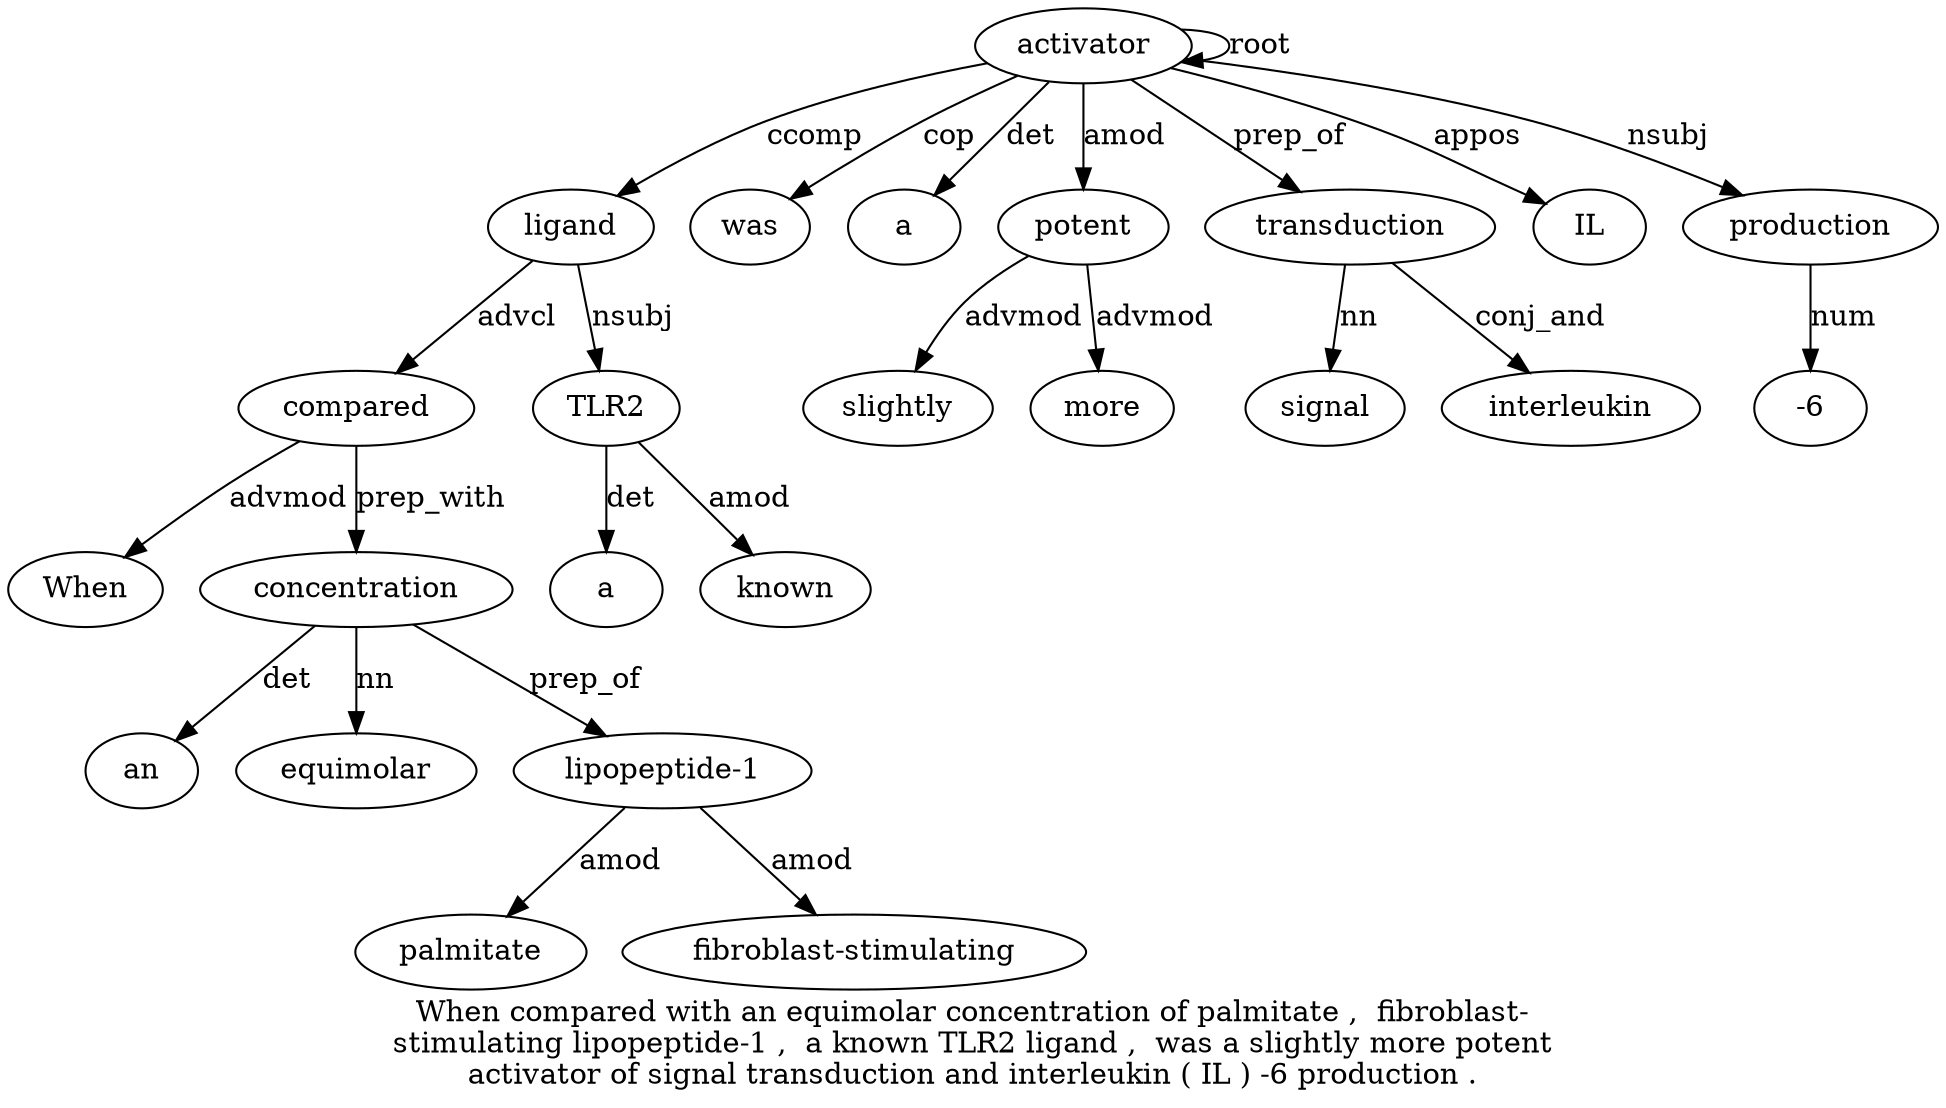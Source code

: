 digraph "When compared with an equimolar concentration of palmitate ,  fibroblast-stimulating lipopeptide-1 ,  a known TLR2 ligand ,  was a slightly more potent activator of signal transduction and interleukin ( IL ) -6 production ." {
label="When compared with an equimolar concentration of palmitate ,  fibroblast-
stimulating lipopeptide-1 ,  a known TLR2 ligand ,  was a slightly more potent
activator of signal transduction and interleukin ( IL ) -6 production .";
compared2 [style=filled, fillcolor=white, label=compared];
When1 [style=filled, fillcolor=white, label=When];
compared2 -> When1  [label=advmod];
ligand16 [style=filled, fillcolor=white, label=ligand];
ligand16 -> compared2  [label=advcl];
concentration6 [style=filled, fillcolor=white, label=concentration];
an4 [style=filled, fillcolor=white, label=an];
concentration6 -> an4  [label=det];
equimolar5 [style=filled, fillcolor=white, label=equimolar];
concentration6 -> equimolar5  [label=nn];
compared2 -> concentration6  [label=prep_with];
"lipopeptide-1" [style=filled, fillcolor=white, label="lipopeptide-1"];
palmitate8 [style=filled, fillcolor=white, label=palmitate];
"lipopeptide-1" -> palmitate8  [label=amod];
"fibroblast-stimulating10" [style=filled, fillcolor=white, label="fibroblast-stimulating"];
"lipopeptide-1" -> "fibroblast-stimulating10"  [label=amod];
concentration6 -> "lipopeptide-1"  [label=prep_of];
TLR215 [style=filled, fillcolor=white, label=TLR2];
a13 [style=filled, fillcolor=white, label=a];
TLR215 -> a13  [label=det];
known14 [style=filled, fillcolor=white, label=known];
TLR215 -> known14  [label=amod];
ligand16 -> TLR215  [label=nsubj];
activator23 [style=filled, fillcolor=white, label=activator];
activator23 -> ligand16  [label=ccomp];
was18 [style=filled, fillcolor=white, label=was];
activator23 -> was18  [label=cop];
a19 [style=filled, fillcolor=white, label=a];
activator23 -> a19  [label=det];
potent22 [style=filled, fillcolor=white, label=potent];
slightly20 [style=filled, fillcolor=white, label=slightly];
potent22 -> slightly20  [label=advmod];
more21 [style=filled, fillcolor=white, label=more];
potent22 -> more21  [label=advmod];
activator23 -> potent22  [label=amod];
activator23 -> activator23  [label=root];
transduction26 [style=filled, fillcolor=white, label=transduction];
signal25 [style=filled, fillcolor=white, label=signal];
transduction26 -> signal25  [label=nn];
activator23 -> transduction26  [label=prep_of];
interleukin28 [style=filled, fillcolor=white, label=interleukin];
transduction26 -> interleukin28  [label=conj_and];
IL30 [style=filled, fillcolor=white, label=IL];
activator23 -> IL30  [label=appos];
production33 [style=filled, fillcolor=white, label=production];
"-632" [style=filled, fillcolor=white, label="-6"];
production33 -> "-632"  [label=num];
activator23 -> production33  [label=nsubj];
}
